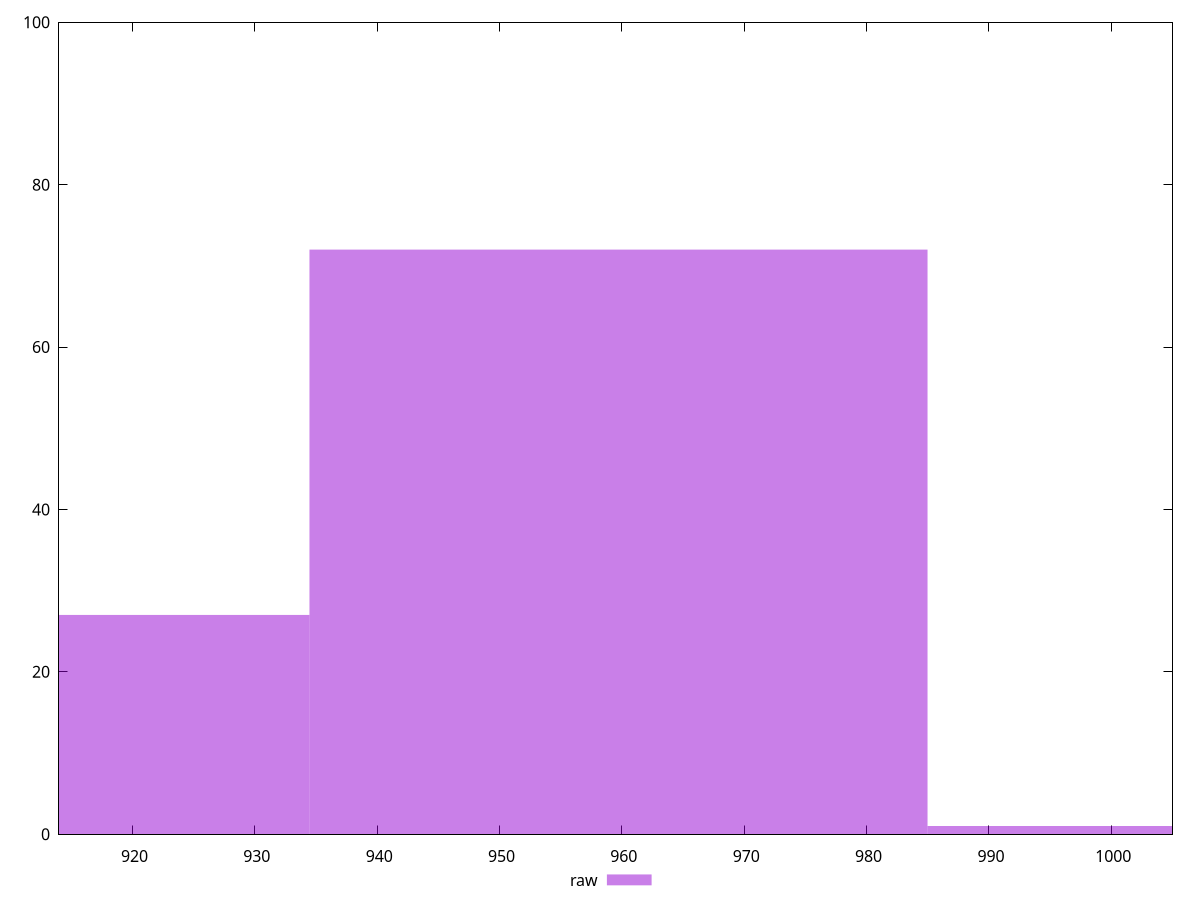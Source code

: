 reset

$raw <<EOF
1010.2364434313041 1
959.7246212597389 72
909.2127990881737 27
EOF

set key outside below
set boxwidth 50.51182217156521
set xrange [914:1005]
set yrange [0:100]
set style fill transparent solid 0.5 noborder
set terminal svg size 640, 490 enhanced background rgb 'white'
set output "report_00007_2020-12-11T15:55:29.892Z/render-blocking-resources/samples/pages+cached/raw/histogram.svg"

plot $raw title "raw" with boxes

reset
